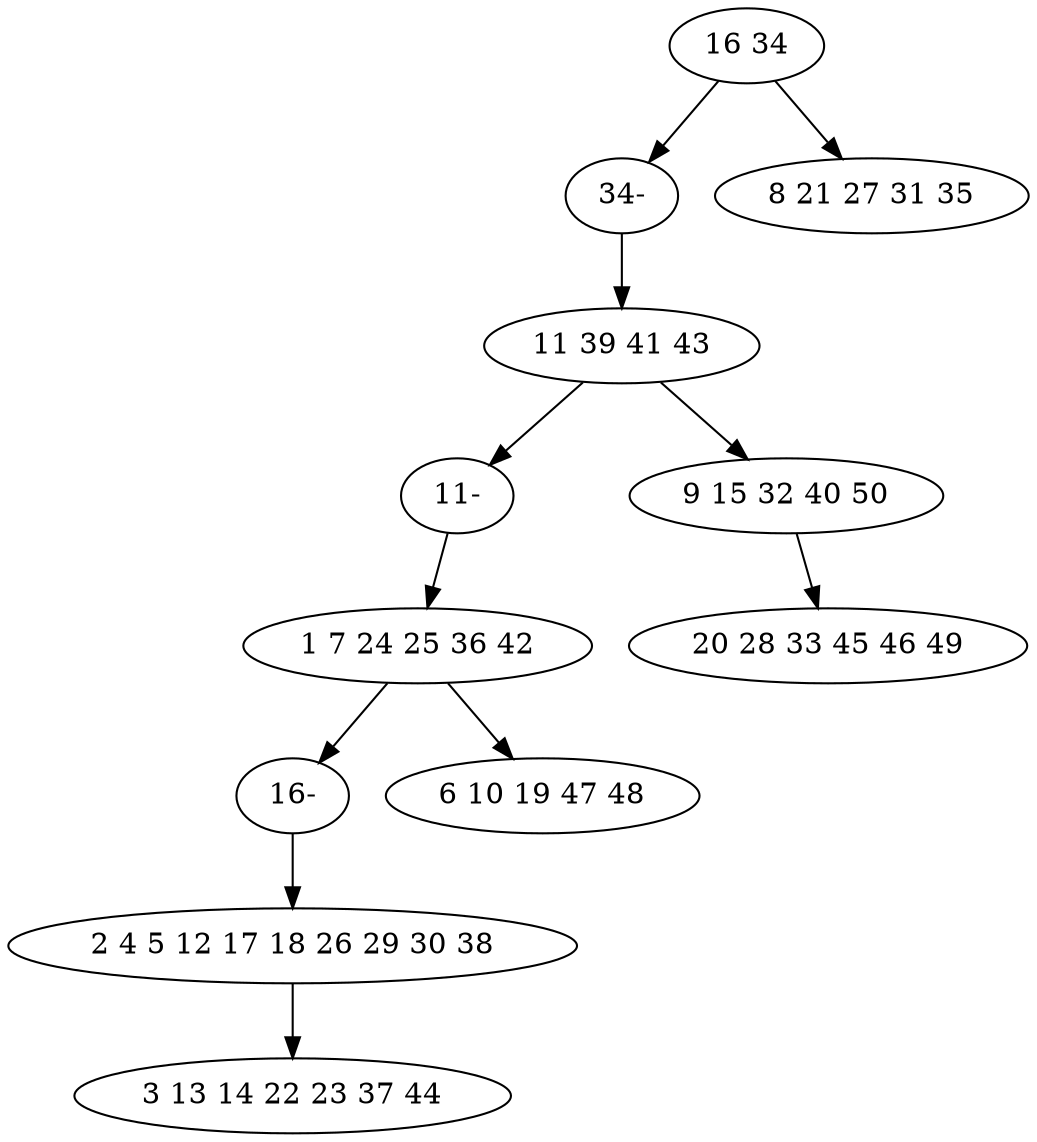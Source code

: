 digraph true_tree {
	"0" -> "10"
	"0" -> "2"
	"1" -> "11"
	"3" -> "9"
	"1" -> "5"
	"4" -> "6"
	"3" -> "7"
	"5" -> "8"
	"9" -> "4"
	"10" -> "1"
	"11" -> "3"
	"0" [label="16 34"];
	"1" [label="11 39 41 43"];
	"2" [label="8 21 27 31 35"];
	"3" [label="1 7 24 25 36 42"];
	"4" [label="2 4 5 12 17 18 26 29 30 38"];
	"5" [label="9 15 32 40 50"];
	"6" [label="3 13 14 22 23 37 44"];
	"7" [label="6 10 19 47 48"];
	"8" [label="20 28 33 45 46 49"];
	"9" [label="16-"];
	"10" [label="34-"];
	"11" [label="11-"];
}
